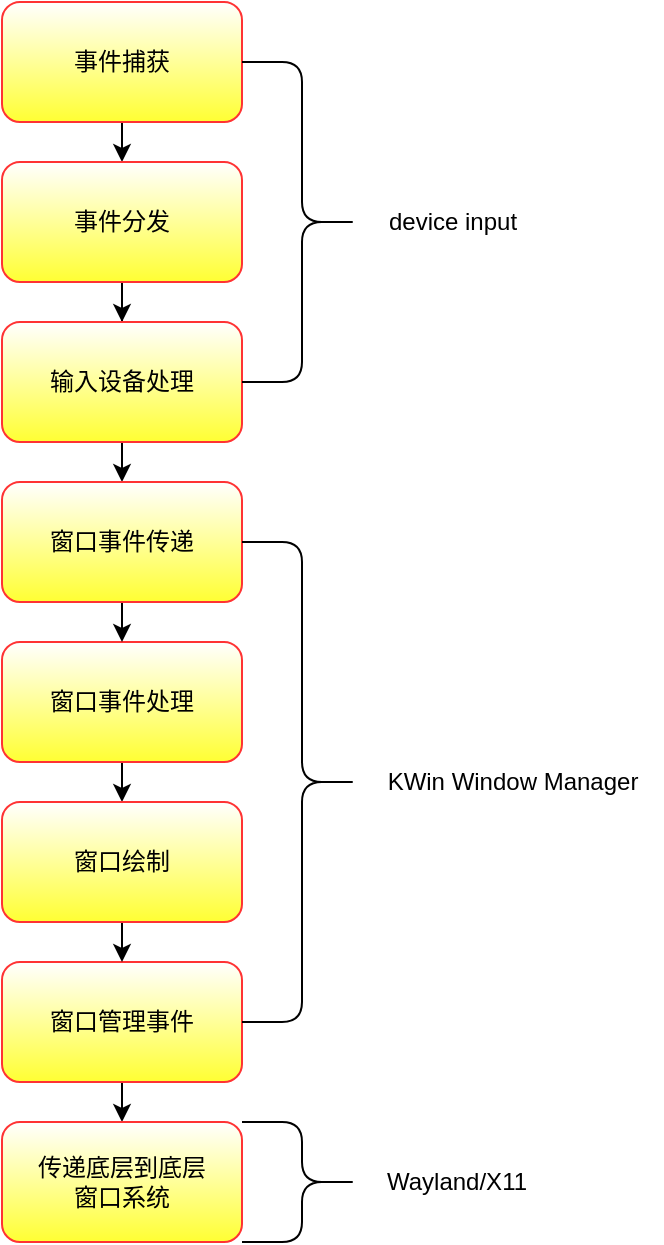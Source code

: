 <mxfile version="22.0.8" type="github">
  <diagram id="C5RBs43oDa-KdzZeNtuy" name="Page-1">
    <mxGraphModel dx="1042" dy="561" grid="1" gridSize="10" guides="1" tooltips="1" connect="1" arrows="1" fold="1" page="1" pageScale="1" pageWidth="827" pageHeight="1169" math="0" shadow="0">
      <root>
        <mxCell id="WIyWlLk6GJQsqaUBKTNV-0" />
        <mxCell id="WIyWlLk6GJQsqaUBKTNV-1" parent="WIyWlLk6GJQsqaUBKTNV-0" />
        <mxCell id="nWRHuMemYC4LHh1kMei3-10" style="edgeStyle=orthogonalEdgeStyle;rounded=0;orthogonalLoop=1;jettySize=auto;html=1;exitX=0.5;exitY=1;exitDx=0;exitDy=0;entryX=0.5;entryY=0;entryDx=0;entryDy=0;" edge="1" parent="WIyWlLk6GJQsqaUBKTNV-1" source="nWRHuMemYC4LHh1kMei3-2">
          <mxGeometry relative="1" as="geometry">
            <mxPoint x="410" y="260" as="targetPoint" />
          </mxGeometry>
        </mxCell>
        <mxCell id="nWRHuMemYC4LHh1kMei3-2" value="事件捕获" style="rounded=1;whiteSpace=wrap;html=1;fillColor=#FFFF33;strokeColor=#FF3333;gradientColor=#FFFFFF;gradientDirection=north;" vertex="1" parent="WIyWlLk6GJQsqaUBKTNV-1">
          <mxGeometry x="350" y="180" width="120" height="60" as="geometry" />
        </mxCell>
        <mxCell id="nWRHuMemYC4LHh1kMei3-41" style="edgeStyle=orthogonalEdgeStyle;rounded=0;orthogonalLoop=1;jettySize=auto;html=1;exitX=0.5;exitY=1;exitDx=0;exitDy=0;" edge="1" parent="WIyWlLk6GJQsqaUBKTNV-1" source="nWRHuMemYC4LHh1kMei3-32" target="nWRHuMemYC4LHh1kMei3-37">
          <mxGeometry relative="1" as="geometry" />
        </mxCell>
        <mxCell id="nWRHuMemYC4LHh1kMei3-32" value="事件分发" style="rounded=1;whiteSpace=wrap;html=1;fillColor=#FFFF33;strokeColor=#FF3333;gradientColor=#FFFFFF;gradientDirection=north;" vertex="1" parent="WIyWlLk6GJQsqaUBKTNV-1">
          <mxGeometry x="350" y="260" width="120" height="60" as="geometry" />
        </mxCell>
        <mxCell id="nWRHuMemYC4LHh1kMei3-46" style="edgeStyle=orthogonalEdgeStyle;rounded=0;orthogonalLoop=1;jettySize=auto;html=1;exitX=0.5;exitY=1;exitDx=0;exitDy=0;entryX=0.5;entryY=0;entryDx=0;entryDy=0;" edge="1" parent="WIyWlLk6GJQsqaUBKTNV-1" source="nWRHuMemYC4LHh1kMei3-33" target="nWRHuMemYC4LHh1kMei3-35">
          <mxGeometry relative="1" as="geometry" />
        </mxCell>
        <mxCell id="nWRHuMemYC4LHh1kMei3-33" value="窗口管理事件" style="rounded=1;whiteSpace=wrap;html=1;fillColor=#FFFF33;strokeColor=#FF3333;gradientColor=#FFFFFF;gradientDirection=north;" vertex="1" parent="WIyWlLk6GJQsqaUBKTNV-1">
          <mxGeometry x="350" y="660" width="120" height="60" as="geometry" />
        </mxCell>
        <mxCell id="nWRHuMemYC4LHh1kMei3-44" style="edgeStyle=orthogonalEdgeStyle;rounded=0;orthogonalLoop=1;jettySize=auto;html=1;exitX=0.5;exitY=1;exitDx=0;exitDy=0;entryX=0.5;entryY=0;entryDx=0;entryDy=0;" edge="1" parent="WIyWlLk6GJQsqaUBKTNV-1" source="nWRHuMemYC4LHh1kMei3-34" target="nWRHuMemYC4LHh1kMei3-36">
          <mxGeometry relative="1" as="geometry" />
        </mxCell>
        <mxCell id="nWRHuMemYC4LHh1kMei3-34" value="窗口事件处理" style="rounded=1;whiteSpace=wrap;html=1;fillColor=#FFFF33;strokeColor=#FF3333;gradientColor=#FFFFFF;gradientDirection=north;" vertex="1" parent="WIyWlLk6GJQsqaUBKTNV-1">
          <mxGeometry x="350" y="500" width="120" height="60" as="geometry" />
        </mxCell>
        <mxCell id="nWRHuMemYC4LHh1kMei3-35" value="传递底层到底层&lt;br&gt;窗口系统" style="rounded=1;whiteSpace=wrap;html=1;fillColor=#FFFF33;strokeColor=#FF3333;gradientColor=#FFFFFF;gradientDirection=north;" vertex="1" parent="WIyWlLk6GJQsqaUBKTNV-1">
          <mxGeometry x="350" y="740" width="120" height="60" as="geometry" />
        </mxCell>
        <mxCell id="nWRHuMemYC4LHh1kMei3-45" style="edgeStyle=orthogonalEdgeStyle;rounded=0;orthogonalLoop=1;jettySize=auto;html=1;exitX=0.5;exitY=1;exitDx=0;exitDy=0;entryX=0.5;entryY=0;entryDx=0;entryDy=0;" edge="1" parent="WIyWlLk6GJQsqaUBKTNV-1" source="nWRHuMemYC4LHh1kMei3-36" target="nWRHuMemYC4LHh1kMei3-33">
          <mxGeometry relative="1" as="geometry" />
        </mxCell>
        <mxCell id="nWRHuMemYC4LHh1kMei3-36" value="窗口绘制" style="rounded=1;whiteSpace=wrap;html=1;fillColor=#FFFF33;strokeColor=#FF3333;gradientColor=#FFFFFF;gradientDirection=north;" vertex="1" parent="WIyWlLk6GJQsqaUBKTNV-1">
          <mxGeometry x="350" y="580" width="120" height="60" as="geometry" />
        </mxCell>
        <mxCell id="nWRHuMemYC4LHh1kMei3-42" style="edgeStyle=orthogonalEdgeStyle;rounded=0;orthogonalLoop=1;jettySize=auto;html=1;exitX=0.5;exitY=1;exitDx=0;exitDy=0;entryX=0.5;entryY=0;entryDx=0;entryDy=0;" edge="1" parent="WIyWlLk6GJQsqaUBKTNV-1" source="nWRHuMemYC4LHh1kMei3-37" target="nWRHuMemYC4LHh1kMei3-38">
          <mxGeometry relative="1" as="geometry" />
        </mxCell>
        <mxCell id="nWRHuMemYC4LHh1kMei3-37" value="输入设备处理" style="rounded=1;whiteSpace=wrap;html=1;fillColor=#FFFF33;strokeColor=#FF3333;gradientColor=#FFFFFF;gradientDirection=north;" vertex="1" parent="WIyWlLk6GJQsqaUBKTNV-1">
          <mxGeometry x="350" y="340" width="120" height="60" as="geometry" />
        </mxCell>
        <mxCell id="nWRHuMemYC4LHh1kMei3-43" style="edgeStyle=orthogonalEdgeStyle;rounded=0;orthogonalLoop=1;jettySize=auto;html=1;exitX=0.5;exitY=1;exitDx=0;exitDy=0;entryX=0.5;entryY=0;entryDx=0;entryDy=0;" edge="1" parent="WIyWlLk6GJQsqaUBKTNV-1" source="nWRHuMemYC4LHh1kMei3-38" target="nWRHuMemYC4LHh1kMei3-34">
          <mxGeometry relative="1" as="geometry" />
        </mxCell>
        <mxCell id="nWRHuMemYC4LHh1kMei3-38" value="窗口事件传递" style="rounded=1;whiteSpace=wrap;html=1;fillColor=#FFFF33;strokeColor=#FF3333;gradientColor=#FFFFFF;gradientDirection=north;" vertex="1" parent="WIyWlLk6GJQsqaUBKTNV-1">
          <mxGeometry x="350" y="420" width="120" height="60" as="geometry" />
        </mxCell>
        <mxCell id="nWRHuMemYC4LHh1kMei3-49" value="" style="shape=curlyBracket;whiteSpace=wrap;html=1;rounded=1;flipH=1;labelPosition=right;verticalLabelPosition=middle;align=left;verticalAlign=middle;" vertex="1" parent="WIyWlLk6GJQsqaUBKTNV-1">
          <mxGeometry x="470" y="210" width="60" height="160" as="geometry" />
        </mxCell>
        <mxCell id="nWRHuMemYC4LHh1kMei3-50" value="device input" style="text;html=1;align=center;verticalAlign=middle;resizable=0;points=[];autosize=1;strokeColor=none;fillColor=none;" vertex="1" parent="WIyWlLk6GJQsqaUBKTNV-1">
          <mxGeometry x="530" y="275" width="90" height="30" as="geometry" />
        </mxCell>
        <mxCell id="nWRHuMemYC4LHh1kMei3-51" value="" style="shape=curlyBracket;whiteSpace=wrap;html=1;rounded=1;flipH=1;labelPosition=right;verticalLabelPosition=middle;align=left;verticalAlign=middle;" vertex="1" parent="WIyWlLk6GJQsqaUBKTNV-1">
          <mxGeometry x="470" y="450" width="60" height="240" as="geometry" />
        </mxCell>
        <mxCell id="nWRHuMemYC4LHh1kMei3-52" value="KWin Window Manager" style="text;html=1;align=center;verticalAlign=middle;resizable=0;points=[];autosize=1;strokeColor=none;fillColor=none;" vertex="1" parent="WIyWlLk6GJQsqaUBKTNV-1">
          <mxGeometry x="530" y="555" width="150" height="30" as="geometry" />
        </mxCell>
        <mxCell id="nWRHuMemYC4LHh1kMei3-53" value="" style="shape=curlyBracket;whiteSpace=wrap;html=1;rounded=1;flipH=1;labelPosition=right;verticalLabelPosition=middle;align=left;verticalAlign=middle;" vertex="1" parent="WIyWlLk6GJQsqaUBKTNV-1">
          <mxGeometry x="470" y="740" width="60" height="60" as="geometry" />
        </mxCell>
        <mxCell id="nWRHuMemYC4LHh1kMei3-54" value="Wayland/X11" style="text;html=1;align=center;verticalAlign=middle;resizable=0;points=[];autosize=1;strokeColor=none;fillColor=none;" vertex="1" parent="WIyWlLk6GJQsqaUBKTNV-1">
          <mxGeometry x="532" y="755" width="90" height="30" as="geometry" />
        </mxCell>
      </root>
    </mxGraphModel>
  </diagram>
</mxfile>
